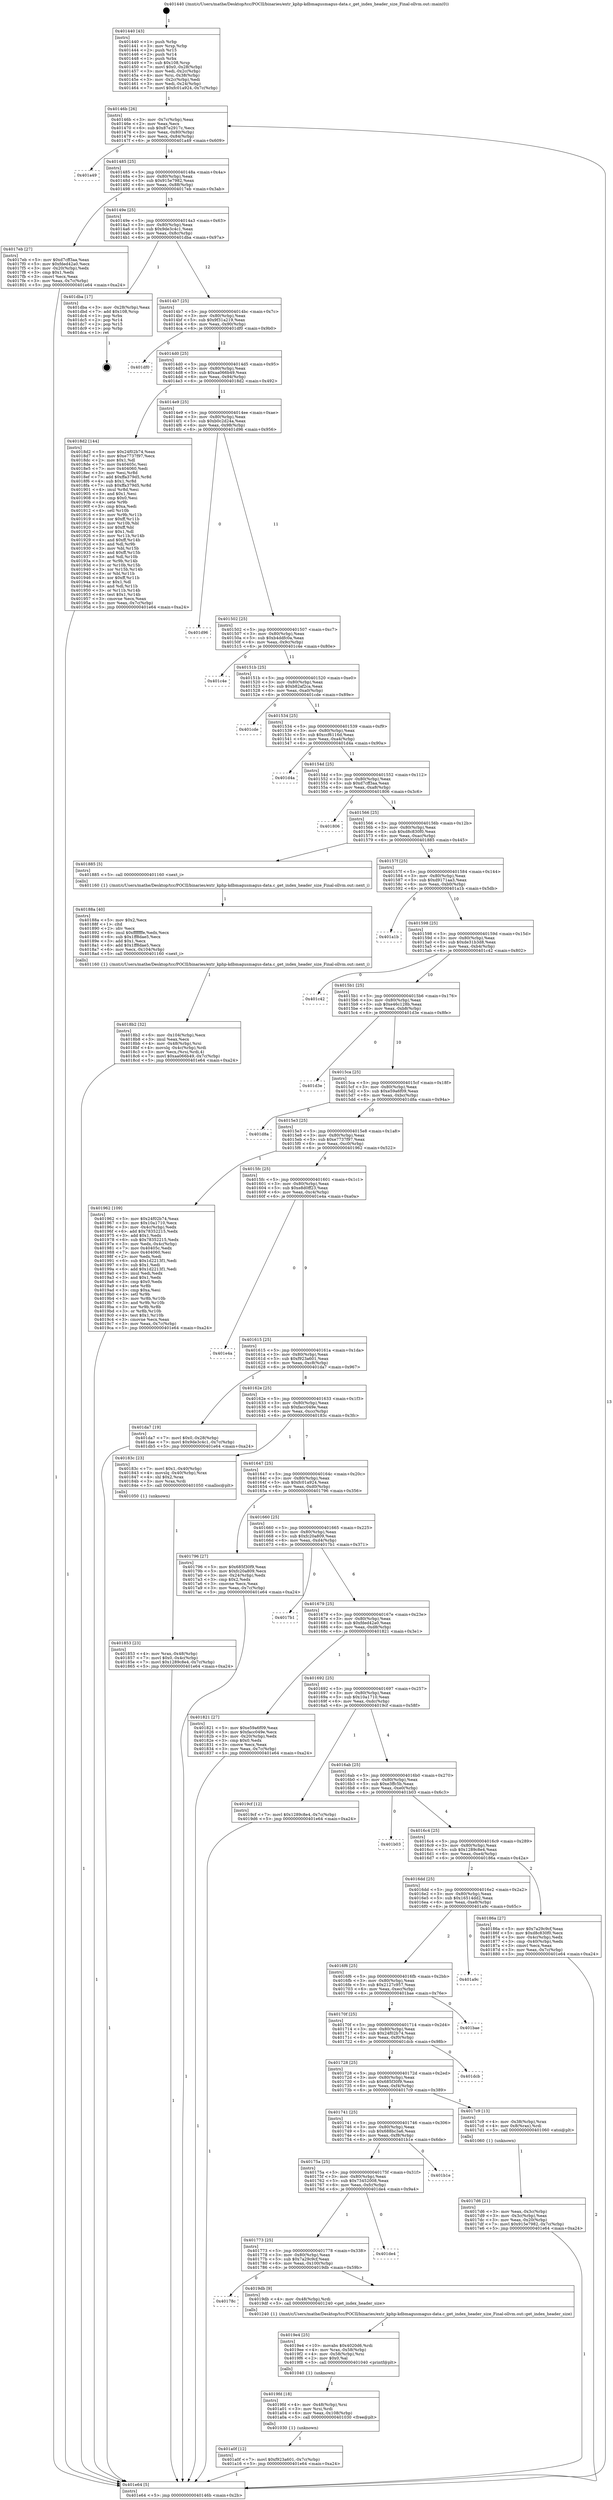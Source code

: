 digraph "0x401440" {
  label = "0x401440 (/mnt/c/Users/mathe/Desktop/tcc/POCII/binaries/extr_kphp-kdbmagusmagus-data.c_get_index_header_size_Final-ollvm.out::main(0))"
  labelloc = "t"
  node[shape=record]

  Entry [label="",width=0.3,height=0.3,shape=circle,fillcolor=black,style=filled]
  "0x40146b" [label="{
     0x40146b [26]\l
     | [instrs]\l
     &nbsp;&nbsp;0x40146b \<+3\>: mov -0x7c(%rbp),%eax\l
     &nbsp;&nbsp;0x40146e \<+2\>: mov %eax,%ecx\l
     &nbsp;&nbsp;0x401470 \<+6\>: sub $0x87e2917c,%ecx\l
     &nbsp;&nbsp;0x401476 \<+3\>: mov %eax,-0x80(%rbp)\l
     &nbsp;&nbsp;0x401479 \<+6\>: mov %ecx,-0x84(%rbp)\l
     &nbsp;&nbsp;0x40147f \<+6\>: je 0000000000401a49 \<main+0x609\>\l
  }"]
  "0x401a49" [label="{
     0x401a49\l
  }", style=dashed]
  "0x401485" [label="{
     0x401485 [25]\l
     | [instrs]\l
     &nbsp;&nbsp;0x401485 \<+5\>: jmp 000000000040148a \<main+0x4a\>\l
     &nbsp;&nbsp;0x40148a \<+3\>: mov -0x80(%rbp),%eax\l
     &nbsp;&nbsp;0x40148d \<+5\>: sub $0x915e7982,%eax\l
     &nbsp;&nbsp;0x401492 \<+6\>: mov %eax,-0x88(%rbp)\l
     &nbsp;&nbsp;0x401498 \<+6\>: je 00000000004017eb \<main+0x3ab\>\l
  }"]
  Exit [label="",width=0.3,height=0.3,shape=circle,fillcolor=black,style=filled,peripheries=2]
  "0x4017eb" [label="{
     0x4017eb [27]\l
     | [instrs]\l
     &nbsp;&nbsp;0x4017eb \<+5\>: mov $0xd7cff3aa,%eax\l
     &nbsp;&nbsp;0x4017f0 \<+5\>: mov $0xfded42a0,%ecx\l
     &nbsp;&nbsp;0x4017f5 \<+3\>: mov -0x20(%rbp),%edx\l
     &nbsp;&nbsp;0x4017f8 \<+3\>: cmp $0x1,%edx\l
     &nbsp;&nbsp;0x4017fb \<+3\>: cmovl %ecx,%eax\l
     &nbsp;&nbsp;0x4017fe \<+3\>: mov %eax,-0x7c(%rbp)\l
     &nbsp;&nbsp;0x401801 \<+5\>: jmp 0000000000401e64 \<main+0xa24\>\l
  }"]
  "0x40149e" [label="{
     0x40149e [25]\l
     | [instrs]\l
     &nbsp;&nbsp;0x40149e \<+5\>: jmp 00000000004014a3 \<main+0x63\>\l
     &nbsp;&nbsp;0x4014a3 \<+3\>: mov -0x80(%rbp),%eax\l
     &nbsp;&nbsp;0x4014a6 \<+5\>: sub $0x9de3c4c1,%eax\l
     &nbsp;&nbsp;0x4014ab \<+6\>: mov %eax,-0x8c(%rbp)\l
     &nbsp;&nbsp;0x4014b1 \<+6\>: je 0000000000401dba \<main+0x97a\>\l
  }"]
  "0x401a0f" [label="{
     0x401a0f [12]\l
     | [instrs]\l
     &nbsp;&nbsp;0x401a0f \<+7\>: movl $0xf923a601,-0x7c(%rbp)\l
     &nbsp;&nbsp;0x401a16 \<+5\>: jmp 0000000000401e64 \<main+0xa24\>\l
  }"]
  "0x401dba" [label="{
     0x401dba [17]\l
     | [instrs]\l
     &nbsp;&nbsp;0x401dba \<+3\>: mov -0x28(%rbp),%eax\l
     &nbsp;&nbsp;0x401dbd \<+7\>: add $0x108,%rsp\l
     &nbsp;&nbsp;0x401dc4 \<+1\>: pop %rbx\l
     &nbsp;&nbsp;0x401dc5 \<+2\>: pop %r14\l
     &nbsp;&nbsp;0x401dc7 \<+2\>: pop %r15\l
     &nbsp;&nbsp;0x401dc9 \<+1\>: pop %rbp\l
     &nbsp;&nbsp;0x401dca \<+1\>: ret\l
  }"]
  "0x4014b7" [label="{
     0x4014b7 [25]\l
     | [instrs]\l
     &nbsp;&nbsp;0x4014b7 \<+5\>: jmp 00000000004014bc \<main+0x7c\>\l
     &nbsp;&nbsp;0x4014bc \<+3\>: mov -0x80(%rbp),%eax\l
     &nbsp;&nbsp;0x4014bf \<+5\>: sub $0x9f31a219,%eax\l
     &nbsp;&nbsp;0x4014c4 \<+6\>: mov %eax,-0x90(%rbp)\l
     &nbsp;&nbsp;0x4014ca \<+6\>: je 0000000000401df0 \<main+0x9b0\>\l
  }"]
  "0x4019fd" [label="{
     0x4019fd [18]\l
     | [instrs]\l
     &nbsp;&nbsp;0x4019fd \<+4\>: mov -0x48(%rbp),%rsi\l
     &nbsp;&nbsp;0x401a01 \<+3\>: mov %rsi,%rdi\l
     &nbsp;&nbsp;0x401a04 \<+6\>: mov %eax,-0x108(%rbp)\l
     &nbsp;&nbsp;0x401a0a \<+5\>: call 0000000000401030 \<free@plt\>\l
     | [calls]\l
     &nbsp;&nbsp;0x401030 \{1\} (unknown)\l
  }"]
  "0x401df0" [label="{
     0x401df0\l
  }", style=dashed]
  "0x4014d0" [label="{
     0x4014d0 [25]\l
     | [instrs]\l
     &nbsp;&nbsp;0x4014d0 \<+5\>: jmp 00000000004014d5 \<main+0x95\>\l
     &nbsp;&nbsp;0x4014d5 \<+3\>: mov -0x80(%rbp),%eax\l
     &nbsp;&nbsp;0x4014d8 \<+5\>: sub $0xaa066b49,%eax\l
     &nbsp;&nbsp;0x4014dd \<+6\>: mov %eax,-0x94(%rbp)\l
     &nbsp;&nbsp;0x4014e3 \<+6\>: je 00000000004018d2 \<main+0x492\>\l
  }"]
  "0x4019e4" [label="{
     0x4019e4 [25]\l
     | [instrs]\l
     &nbsp;&nbsp;0x4019e4 \<+10\>: movabs $0x4020d6,%rdi\l
     &nbsp;&nbsp;0x4019ee \<+4\>: mov %rax,-0x58(%rbp)\l
     &nbsp;&nbsp;0x4019f2 \<+4\>: mov -0x58(%rbp),%rsi\l
     &nbsp;&nbsp;0x4019f6 \<+2\>: mov $0x0,%al\l
     &nbsp;&nbsp;0x4019f8 \<+5\>: call 0000000000401040 \<printf@plt\>\l
     | [calls]\l
     &nbsp;&nbsp;0x401040 \{1\} (unknown)\l
  }"]
  "0x4018d2" [label="{
     0x4018d2 [144]\l
     | [instrs]\l
     &nbsp;&nbsp;0x4018d2 \<+5\>: mov $0x24f02b74,%eax\l
     &nbsp;&nbsp;0x4018d7 \<+5\>: mov $0xe7737f97,%ecx\l
     &nbsp;&nbsp;0x4018dc \<+2\>: mov $0x1,%dl\l
     &nbsp;&nbsp;0x4018de \<+7\>: mov 0x40405c,%esi\l
     &nbsp;&nbsp;0x4018e5 \<+7\>: mov 0x404060,%edi\l
     &nbsp;&nbsp;0x4018ec \<+3\>: mov %esi,%r8d\l
     &nbsp;&nbsp;0x4018ef \<+7\>: add $0xffa379d5,%r8d\l
     &nbsp;&nbsp;0x4018f6 \<+4\>: sub $0x1,%r8d\l
     &nbsp;&nbsp;0x4018fa \<+7\>: sub $0xffa379d5,%r8d\l
     &nbsp;&nbsp;0x401901 \<+4\>: imul %r8d,%esi\l
     &nbsp;&nbsp;0x401905 \<+3\>: and $0x1,%esi\l
     &nbsp;&nbsp;0x401908 \<+3\>: cmp $0x0,%esi\l
     &nbsp;&nbsp;0x40190b \<+4\>: sete %r9b\l
     &nbsp;&nbsp;0x40190f \<+3\>: cmp $0xa,%edi\l
     &nbsp;&nbsp;0x401912 \<+4\>: setl %r10b\l
     &nbsp;&nbsp;0x401916 \<+3\>: mov %r9b,%r11b\l
     &nbsp;&nbsp;0x401919 \<+4\>: xor $0xff,%r11b\l
     &nbsp;&nbsp;0x40191d \<+3\>: mov %r10b,%bl\l
     &nbsp;&nbsp;0x401920 \<+3\>: xor $0xff,%bl\l
     &nbsp;&nbsp;0x401923 \<+3\>: xor $0x1,%dl\l
     &nbsp;&nbsp;0x401926 \<+3\>: mov %r11b,%r14b\l
     &nbsp;&nbsp;0x401929 \<+4\>: and $0xff,%r14b\l
     &nbsp;&nbsp;0x40192d \<+3\>: and %dl,%r9b\l
     &nbsp;&nbsp;0x401930 \<+3\>: mov %bl,%r15b\l
     &nbsp;&nbsp;0x401933 \<+4\>: and $0xff,%r15b\l
     &nbsp;&nbsp;0x401937 \<+3\>: and %dl,%r10b\l
     &nbsp;&nbsp;0x40193a \<+3\>: or %r9b,%r14b\l
     &nbsp;&nbsp;0x40193d \<+3\>: or %r10b,%r15b\l
     &nbsp;&nbsp;0x401940 \<+3\>: xor %r15b,%r14b\l
     &nbsp;&nbsp;0x401943 \<+3\>: or %bl,%r11b\l
     &nbsp;&nbsp;0x401946 \<+4\>: xor $0xff,%r11b\l
     &nbsp;&nbsp;0x40194a \<+3\>: or $0x1,%dl\l
     &nbsp;&nbsp;0x40194d \<+3\>: and %dl,%r11b\l
     &nbsp;&nbsp;0x401950 \<+3\>: or %r11b,%r14b\l
     &nbsp;&nbsp;0x401953 \<+4\>: test $0x1,%r14b\l
     &nbsp;&nbsp;0x401957 \<+3\>: cmovne %ecx,%eax\l
     &nbsp;&nbsp;0x40195a \<+3\>: mov %eax,-0x7c(%rbp)\l
     &nbsp;&nbsp;0x40195d \<+5\>: jmp 0000000000401e64 \<main+0xa24\>\l
  }"]
  "0x4014e9" [label="{
     0x4014e9 [25]\l
     | [instrs]\l
     &nbsp;&nbsp;0x4014e9 \<+5\>: jmp 00000000004014ee \<main+0xae\>\l
     &nbsp;&nbsp;0x4014ee \<+3\>: mov -0x80(%rbp),%eax\l
     &nbsp;&nbsp;0x4014f1 \<+5\>: sub $0xb0c2d24a,%eax\l
     &nbsp;&nbsp;0x4014f6 \<+6\>: mov %eax,-0x98(%rbp)\l
     &nbsp;&nbsp;0x4014fc \<+6\>: je 0000000000401d96 \<main+0x956\>\l
  }"]
  "0x40178c" [label="{
     0x40178c\l
  }", style=dashed]
  "0x401d96" [label="{
     0x401d96\l
  }", style=dashed]
  "0x401502" [label="{
     0x401502 [25]\l
     | [instrs]\l
     &nbsp;&nbsp;0x401502 \<+5\>: jmp 0000000000401507 \<main+0xc7\>\l
     &nbsp;&nbsp;0x401507 \<+3\>: mov -0x80(%rbp),%eax\l
     &nbsp;&nbsp;0x40150a \<+5\>: sub $0xb4ddfc0a,%eax\l
     &nbsp;&nbsp;0x40150f \<+6\>: mov %eax,-0x9c(%rbp)\l
     &nbsp;&nbsp;0x401515 \<+6\>: je 0000000000401c4e \<main+0x80e\>\l
  }"]
  "0x4019db" [label="{
     0x4019db [9]\l
     | [instrs]\l
     &nbsp;&nbsp;0x4019db \<+4\>: mov -0x48(%rbp),%rdi\l
     &nbsp;&nbsp;0x4019df \<+5\>: call 0000000000401240 \<get_index_header_size\>\l
     | [calls]\l
     &nbsp;&nbsp;0x401240 \{1\} (/mnt/c/Users/mathe/Desktop/tcc/POCII/binaries/extr_kphp-kdbmagusmagus-data.c_get_index_header_size_Final-ollvm.out::get_index_header_size)\l
  }"]
  "0x401c4e" [label="{
     0x401c4e\l
  }", style=dashed]
  "0x40151b" [label="{
     0x40151b [25]\l
     | [instrs]\l
     &nbsp;&nbsp;0x40151b \<+5\>: jmp 0000000000401520 \<main+0xe0\>\l
     &nbsp;&nbsp;0x401520 \<+3\>: mov -0x80(%rbp),%eax\l
     &nbsp;&nbsp;0x401523 \<+5\>: sub $0xb82af2ca,%eax\l
     &nbsp;&nbsp;0x401528 \<+6\>: mov %eax,-0xa0(%rbp)\l
     &nbsp;&nbsp;0x40152e \<+6\>: je 0000000000401cde \<main+0x89e\>\l
  }"]
  "0x401773" [label="{
     0x401773 [25]\l
     | [instrs]\l
     &nbsp;&nbsp;0x401773 \<+5\>: jmp 0000000000401778 \<main+0x338\>\l
     &nbsp;&nbsp;0x401778 \<+3\>: mov -0x80(%rbp),%eax\l
     &nbsp;&nbsp;0x40177b \<+5\>: sub $0x7a29c9cf,%eax\l
     &nbsp;&nbsp;0x401780 \<+6\>: mov %eax,-0x100(%rbp)\l
     &nbsp;&nbsp;0x401786 \<+6\>: je 00000000004019db \<main+0x59b\>\l
  }"]
  "0x401cde" [label="{
     0x401cde\l
  }", style=dashed]
  "0x401534" [label="{
     0x401534 [25]\l
     | [instrs]\l
     &nbsp;&nbsp;0x401534 \<+5\>: jmp 0000000000401539 \<main+0xf9\>\l
     &nbsp;&nbsp;0x401539 \<+3\>: mov -0x80(%rbp),%eax\l
     &nbsp;&nbsp;0x40153c \<+5\>: sub $0xccf6116d,%eax\l
     &nbsp;&nbsp;0x401541 \<+6\>: mov %eax,-0xa4(%rbp)\l
     &nbsp;&nbsp;0x401547 \<+6\>: je 0000000000401d4a \<main+0x90a\>\l
  }"]
  "0x401de4" [label="{
     0x401de4\l
  }", style=dashed]
  "0x401d4a" [label="{
     0x401d4a\l
  }", style=dashed]
  "0x40154d" [label="{
     0x40154d [25]\l
     | [instrs]\l
     &nbsp;&nbsp;0x40154d \<+5\>: jmp 0000000000401552 \<main+0x112\>\l
     &nbsp;&nbsp;0x401552 \<+3\>: mov -0x80(%rbp),%eax\l
     &nbsp;&nbsp;0x401555 \<+5\>: sub $0xd7cff3aa,%eax\l
     &nbsp;&nbsp;0x40155a \<+6\>: mov %eax,-0xa8(%rbp)\l
     &nbsp;&nbsp;0x401560 \<+6\>: je 0000000000401806 \<main+0x3c6\>\l
  }"]
  "0x40175a" [label="{
     0x40175a [25]\l
     | [instrs]\l
     &nbsp;&nbsp;0x40175a \<+5\>: jmp 000000000040175f \<main+0x31f\>\l
     &nbsp;&nbsp;0x40175f \<+3\>: mov -0x80(%rbp),%eax\l
     &nbsp;&nbsp;0x401762 \<+5\>: sub $0x73452008,%eax\l
     &nbsp;&nbsp;0x401767 \<+6\>: mov %eax,-0xfc(%rbp)\l
     &nbsp;&nbsp;0x40176d \<+6\>: je 0000000000401de4 \<main+0x9a4\>\l
  }"]
  "0x401806" [label="{
     0x401806\l
  }", style=dashed]
  "0x401566" [label="{
     0x401566 [25]\l
     | [instrs]\l
     &nbsp;&nbsp;0x401566 \<+5\>: jmp 000000000040156b \<main+0x12b\>\l
     &nbsp;&nbsp;0x40156b \<+3\>: mov -0x80(%rbp),%eax\l
     &nbsp;&nbsp;0x40156e \<+5\>: sub $0xd8c830f0,%eax\l
     &nbsp;&nbsp;0x401573 \<+6\>: mov %eax,-0xac(%rbp)\l
     &nbsp;&nbsp;0x401579 \<+6\>: je 0000000000401885 \<main+0x445\>\l
  }"]
  "0x401b1e" [label="{
     0x401b1e\l
  }", style=dashed]
  "0x401885" [label="{
     0x401885 [5]\l
     | [instrs]\l
     &nbsp;&nbsp;0x401885 \<+5\>: call 0000000000401160 \<next_i\>\l
     | [calls]\l
     &nbsp;&nbsp;0x401160 \{1\} (/mnt/c/Users/mathe/Desktop/tcc/POCII/binaries/extr_kphp-kdbmagusmagus-data.c_get_index_header_size_Final-ollvm.out::next_i)\l
  }"]
  "0x40157f" [label="{
     0x40157f [25]\l
     | [instrs]\l
     &nbsp;&nbsp;0x40157f \<+5\>: jmp 0000000000401584 \<main+0x144\>\l
     &nbsp;&nbsp;0x401584 \<+3\>: mov -0x80(%rbp),%eax\l
     &nbsp;&nbsp;0x401587 \<+5\>: sub $0xd9171aa3,%eax\l
     &nbsp;&nbsp;0x40158c \<+6\>: mov %eax,-0xb0(%rbp)\l
     &nbsp;&nbsp;0x401592 \<+6\>: je 0000000000401a1b \<main+0x5db\>\l
  }"]
  "0x4018b2" [label="{
     0x4018b2 [32]\l
     | [instrs]\l
     &nbsp;&nbsp;0x4018b2 \<+6\>: mov -0x104(%rbp),%ecx\l
     &nbsp;&nbsp;0x4018b8 \<+3\>: imul %eax,%ecx\l
     &nbsp;&nbsp;0x4018bb \<+4\>: mov -0x48(%rbp),%rsi\l
     &nbsp;&nbsp;0x4018bf \<+4\>: movslq -0x4c(%rbp),%rdi\l
     &nbsp;&nbsp;0x4018c3 \<+3\>: mov %ecx,(%rsi,%rdi,4)\l
     &nbsp;&nbsp;0x4018c6 \<+7\>: movl $0xaa066b49,-0x7c(%rbp)\l
     &nbsp;&nbsp;0x4018cd \<+5\>: jmp 0000000000401e64 \<main+0xa24\>\l
  }"]
  "0x401a1b" [label="{
     0x401a1b\l
  }", style=dashed]
  "0x401598" [label="{
     0x401598 [25]\l
     | [instrs]\l
     &nbsp;&nbsp;0x401598 \<+5\>: jmp 000000000040159d \<main+0x15d\>\l
     &nbsp;&nbsp;0x40159d \<+3\>: mov -0x80(%rbp),%eax\l
     &nbsp;&nbsp;0x4015a0 \<+5\>: sub $0xde31b3d8,%eax\l
     &nbsp;&nbsp;0x4015a5 \<+6\>: mov %eax,-0xb4(%rbp)\l
     &nbsp;&nbsp;0x4015ab \<+6\>: je 0000000000401c42 \<main+0x802\>\l
  }"]
  "0x40188a" [label="{
     0x40188a [40]\l
     | [instrs]\l
     &nbsp;&nbsp;0x40188a \<+5\>: mov $0x2,%ecx\l
     &nbsp;&nbsp;0x40188f \<+1\>: cltd\l
     &nbsp;&nbsp;0x401890 \<+2\>: idiv %ecx\l
     &nbsp;&nbsp;0x401892 \<+6\>: imul $0xfffffffe,%edx,%ecx\l
     &nbsp;&nbsp;0x401898 \<+6\>: sub $0x1ff8dae5,%ecx\l
     &nbsp;&nbsp;0x40189e \<+3\>: add $0x1,%ecx\l
     &nbsp;&nbsp;0x4018a1 \<+6\>: add $0x1ff8dae5,%ecx\l
     &nbsp;&nbsp;0x4018a7 \<+6\>: mov %ecx,-0x104(%rbp)\l
     &nbsp;&nbsp;0x4018ad \<+5\>: call 0000000000401160 \<next_i\>\l
     | [calls]\l
     &nbsp;&nbsp;0x401160 \{1\} (/mnt/c/Users/mathe/Desktop/tcc/POCII/binaries/extr_kphp-kdbmagusmagus-data.c_get_index_header_size_Final-ollvm.out::next_i)\l
  }"]
  "0x401c42" [label="{
     0x401c42\l
  }", style=dashed]
  "0x4015b1" [label="{
     0x4015b1 [25]\l
     | [instrs]\l
     &nbsp;&nbsp;0x4015b1 \<+5\>: jmp 00000000004015b6 \<main+0x176\>\l
     &nbsp;&nbsp;0x4015b6 \<+3\>: mov -0x80(%rbp),%eax\l
     &nbsp;&nbsp;0x4015b9 \<+5\>: sub $0xe46c128b,%eax\l
     &nbsp;&nbsp;0x4015be \<+6\>: mov %eax,-0xb8(%rbp)\l
     &nbsp;&nbsp;0x4015c4 \<+6\>: je 0000000000401d3e \<main+0x8fe\>\l
  }"]
  "0x401853" [label="{
     0x401853 [23]\l
     | [instrs]\l
     &nbsp;&nbsp;0x401853 \<+4\>: mov %rax,-0x48(%rbp)\l
     &nbsp;&nbsp;0x401857 \<+7\>: movl $0x0,-0x4c(%rbp)\l
     &nbsp;&nbsp;0x40185e \<+7\>: movl $0x1289c8e4,-0x7c(%rbp)\l
     &nbsp;&nbsp;0x401865 \<+5\>: jmp 0000000000401e64 \<main+0xa24\>\l
  }"]
  "0x401d3e" [label="{
     0x401d3e\l
  }", style=dashed]
  "0x4015ca" [label="{
     0x4015ca [25]\l
     | [instrs]\l
     &nbsp;&nbsp;0x4015ca \<+5\>: jmp 00000000004015cf \<main+0x18f\>\l
     &nbsp;&nbsp;0x4015cf \<+3\>: mov -0x80(%rbp),%eax\l
     &nbsp;&nbsp;0x4015d2 \<+5\>: sub $0xe59a6f09,%eax\l
     &nbsp;&nbsp;0x4015d7 \<+6\>: mov %eax,-0xbc(%rbp)\l
     &nbsp;&nbsp;0x4015dd \<+6\>: je 0000000000401d8a \<main+0x94a\>\l
  }"]
  "0x4017d6" [label="{
     0x4017d6 [21]\l
     | [instrs]\l
     &nbsp;&nbsp;0x4017d6 \<+3\>: mov %eax,-0x3c(%rbp)\l
     &nbsp;&nbsp;0x4017d9 \<+3\>: mov -0x3c(%rbp),%eax\l
     &nbsp;&nbsp;0x4017dc \<+3\>: mov %eax,-0x20(%rbp)\l
     &nbsp;&nbsp;0x4017df \<+7\>: movl $0x915e7982,-0x7c(%rbp)\l
     &nbsp;&nbsp;0x4017e6 \<+5\>: jmp 0000000000401e64 \<main+0xa24\>\l
  }"]
  "0x401d8a" [label="{
     0x401d8a\l
  }", style=dashed]
  "0x4015e3" [label="{
     0x4015e3 [25]\l
     | [instrs]\l
     &nbsp;&nbsp;0x4015e3 \<+5\>: jmp 00000000004015e8 \<main+0x1a8\>\l
     &nbsp;&nbsp;0x4015e8 \<+3\>: mov -0x80(%rbp),%eax\l
     &nbsp;&nbsp;0x4015eb \<+5\>: sub $0xe7737f97,%eax\l
     &nbsp;&nbsp;0x4015f0 \<+6\>: mov %eax,-0xc0(%rbp)\l
     &nbsp;&nbsp;0x4015f6 \<+6\>: je 0000000000401962 \<main+0x522\>\l
  }"]
  "0x401741" [label="{
     0x401741 [25]\l
     | [instrs]\l
     &nbsp;&nbsp;0x401741 \<+5\>: jmp 0000000000401746 \<main+0x306\>\l
     &nbsp;&nbsp;0x401746 \<+3\>: mov -0x80(%rbp),%eax\l
     &nbsp;&nbsp;0x401749 \<+5\>: sub $0x688bc3a6,%eax\l
     &nbsp;&nbsp;0x40174e \<+6\>: mov %eax,-0xf8(%rbp)\l
     &nbsp;&nbsp;0x401754 \<+6\>: je 0000000000401b1e \<main+0x6de\>\l
  }"]
  "0x401962" [label="{
     0x401962 [109]\l
     | [instrs]\l
     &nbsp;&nbsp;0x401962 \<+5\>: mov $0x24f02b74,%eax\l
     &nbsp;&nbsp;0x401967 \<+5\>: mov $0x10a1710,%ecx\l
     &nbsp;&nbsp;0x40196c \<+3\>: mov -0x4c(%rbp),%edx\l
     &nbsp;&nbsp;0x40196f \<+6\>: add $0x78352215,%edx\l
     &nbsp;&nbsp;0x401975 \<+3\>: add $0x1,%edx\l
     &nbsp;&nbsp;0x401978 \<+6\>: sub $0x78352215,%edx\l
     &nbsp;&nbsp;0x40197e \<+3\>: mov %edx,-0x4c(%rbp)\l
     &nbsp;&nbsp;0x401981 \<+7\>: mov 0x40405c,%edx\l
     &nbsp;&nbsp;0x401988 \<+7\>: mov 0x404060,%esi\l
     &nbsp;&nbsp;0x40198f \<+2\>: mov %edx,%edi\l
     &nbsp;&nbsp;0x401991 \<+6\>: sub $0x1d2213f1,%edi\l
     &nbsp;&nbsp;0x401997 \<+3\>: sub $0x1,%edi\l
     &nbsp;&nbsp;0x40199a \<+6\>: add $0x1d2213f1,%edi\l
     &nbsp;&nbsp;0x4019a0 \<+3\>: imul %edi,%edx\l
     &nbsp;&nbsp;0x4019a3 \<+3\>: and $0x1,%edx\l
     &nbsp;&nbsp;0x4019a6 \<+3\>: cmp $0x0,%edx\l
     &nbsp;&nbsp;0x4019a9 \<+4\>: sete %r8b\l
     &nbsp;&nbsp;0x4019ad \<+3\>: cmp $0xa,%esi\l
     &nbsp;&nbsp;0x4019b0 \<+4\>: setl %r9b\l
     &nbsp;&nbsp;0x4019b4 \<+3\>: mov %r8b,%r10b\l
     &nbsp;&nbsp;0x4019b7 \<+3\>: and %r9b,%r10b\l
     &nbsp;&nbsp;0x4019ba \<+3\>: xor %r9b,%r8b\l
     &nbsp;&nbsp;0x4019bd \<+3\>: or %r8b,%r10b\l
     &nbsp;&nbsp;0x4019c0 \<+4\>: test $0x1,%r10b\l
     &nbsp;&nbsp;0x4019c4 \<+3\>: cmovne %ecx,%eax\l
     &nbsp;&nbsp;0x4019c7 \<+3\>: mov %eax,-0x7c(%rbp)\l
     &nbsp;&nbsp;0x4019ca \<+5\>: jmp 0000000000401e64 \<main+0xa24\>\l
  }"]
  "0x4015fc" [label="{
     0x4015fc [25]\l
     | [instrs]\l
     &nbsp;&nbsp;0x4015fc \<+5\>: jmp 0000000000401601 \<main+0x1c1\>\l
     &nbsp;&nbsp;0x401601 \<+3\>: mov -0x80(%rbp),%eax\l
     &nbsp;&nbsp;0x401604 \<+5\>: sub $0xe8d0ff23,%eax\l
     &nbsp;&nbsp;0x401609 \<+6\>: mov %eax,-0xc4(%rbp)\l
     &nbsp;&nbsp;0x40160f \<+6\>: je 0000000000401e4a \<main+0xa0a\>\l
  }"]
  "0x4017c9" [label="{
     0x4017c9 [13]\l
     | [instrs]\l
     &nbsp;&nbsp;0x4017c9 \<+4\>: mov -0x38(%rbp),%rax\l
     &nbsp;&nbsp;0x4017cd \<+4\>: mov 0x8(%rax),%rdi\l
     &nbsp;&nbsp;0x4017d1 \<+5\>: call 0000000000401060 \<atoi@plt\>\l
     | [calls]\l
     &nbsp;&nbsp;0x401060 \{1\} (unknown)\l
  }"]
  "0x401e4a" [label="{
     0x401e4a\l
  }", style=dashed]
  "0x401615" [label="{
     0x401615 [25]\l
     | [instrs]\l
     &nbsp;&nbsp;0x401615 \<+5\>: jmp 000000000040161a \<main+0x1da\>\l
     &nbsp;&nbsp;0x40161a \<+3\>: mov -0x80(%rbp),%eax\l
     &nbsp;&nbsp;0x40161d \<+5\>: sub $0xf923a601,%eax\l
     &nbsp;&nbsp;0x401622 \<+6\>: mov %eax,-0xc8(%rbp)\l
     &nbsp;&nbsp;0x401628 \<+6\>: je 0000000000401da7 \<main+0x967\>\l
  }"]
  "0x401728" [label="{
     0x401728 [25]\l
     | [instrs]\l
     &nbsp;&nbsp;0x401728 \<+5\>: jmp 000000000040172d \<main+0x2ed\>\l
     &nbsp;&nbsp;0x40172d \<+3\>: mov -0x80(%rbp),%eax\l
     &nbsp;&nbsp;0x401730 \<+5\>: sub $0x685f30f9,%eax\l
     &nbsp;&nbsp;0x401735 \<+6\>: mov %eax,-0xf4(%rbp)\l
     &nbsp;&nbsp;0x40173b \<+6\>: je 00000000004017c9 \<main+0x389\>\l
  }"]
  "0x401da7" [label="{
     0x401da7 [19]\l
     | [instrs]\l
     &nbsp;&nbsp;0x401da7 \<+7\>: movl $0x0,-0x28(%rbp)\l
     &nbsp;&nbsp;0x401dae \<+7\>: movl $0x9de3c4c1,-0x7c(%rbp)\l
     &nbsp;&nbsp;0x401db5 \<+5\>: jmp 0000000000401e64 \<main+0xa24\>\l
  }"]
  "0x40162e" [label="{
     0x40162e [25]\l
     | [instrs]\l
     &nbsp;&nbsp;0x40162e \<+5\>: jmp 0000000000401633 \<main+0x1f3\>\l
     &nbsp;&nbsp;0x401633 \<+3\>: mov -0x80(%rbp),%eax\l
     &nbsp;&nbsp;0x401636 \<+5\>: sub $0xfacc049e,%eax\l
     &nbsp;&nbsp;0x40163b \<+6\>: mov %eax,-0xcc(%rbp)\l
     &nbsp;&nbsp;0x401641 \<+6\>: je 000000000040183c \<main+0x3fc\>\l
  }"]
  "0x401dcb" [label="{
     0x401dcb\l
  }", style=dashed]
  "0x40183c" [label="{
     0x40183c [23]\l
     | [instrs]\l
     &nbsp;&nbsp;0x40183c \<+7\>: movl $0x1,-0x40(%rbp)\l
     &nbsp;&nbsp;0x401843 \<+4\>: movslq -0x40(%rbp),%rax\l
     &nbsp;&nbsp;0x401847 \<+4\>: shl $0x2,%rax\l
     &nbsp;&nbsp;0x40184b \<+3\>: mov %rax,%rdi\l
     &nbsp;&nbsp;0x40184e \<+5\>: call 0000000000401050 \<malloc@plt\>\l
     | [calls]\l
     &nbsp;&nbsp;0x401050 \{1\} (unknown)\l
  }"]
  "0x401647" [label="{
     0x401647 [25]\l
     | [instrs]\l
     &nbsp;&nbsp;0x401647 \<+5\>: jmp 000000000040164c \<main+0x20c\>\l
     &nbsp;&nbsp;0x40164c \<+3\>: mov -0x80(%rbp),%eax\l
     &nbsp;&nbsp;0x40164f \<+5\>: sub $0xfc01a924,%eax\l
     &nbsp;&nbsp;0x401654 \<+6\>: mov %eax,-0xd0(%rbp)\l
     &nbsp;&nbsp;0x40165a \<+6\>: je 0000000000401796 \<main+0x356\>\l
  }"]
  "0x40170f" [label="{
     0x40170f [25]\l
     | [instrs]\l
     &nbsp;&nbsp;0x40170f \<+5\>: jmp 0000000000401714 \<main+0x2d4\>\l
     &nbsp;&nbsp;0x401714 \<+3\>: mov -0x80(%rbp),%eax\l
     &nbsp;&nbsp;0x401717 \<+5\>: sub $0x24f02b74,%eax\l
     &nbsp;&nbsp;0x40171c \<+6\>: mov %eax,-0xf0(%rbp)\l
     &nbsp;&nbsp;0x401722 \<+6\>: je 0000000000401dcb \<main+0x98b\>\l
  }"]
  "0x401796" [label="{
     0x401796 [27]\l
     | [instrs]\l
     &nbsp;&nbsp;0x401796 \<+5\>: mov $0x685f30f9,%eax\l
     &nbsp;&nbsp;0x40179b \<+5\>: mov $0xfc20a809,%ecx\l
     &nbsp;&nbsp;0x4017a0 \<+3\>: mov -0x24(%rbp),%edx\l
     &nbsp;&nbsp;0x4017a3 \<+3\>: cmp $0x2,%edx\l
     &nbsp;&nbsp;0x4017a6 \<+3\>: cmovne %ecx,%eax\l
     &nbsp;&nbsp;0x4017a9 \<+3\>: mov %eax,-0x7c(%rbp)\l
     &nbsp;&nbsp;0x4017ac \<+5\>: jmp 0000000000401e64 \<main+0xa24\>\l
  }"]
  "0x401660" [label="{
     0x401660 [25]\l
     | [instrs]\l
     &nbsp;&nbsp;0x401660 \<+5\>: jmp 0000000000401665 \<main+0x225\>\l
     &nbsp;&nbsp;0x401665 \<+3\>: mov -0x80(%rbp),%eax\l
     &nbsp;&nbsp;0x401668 \<+5\>: sub $0xfc20a809,%eax\l
     &nbsp;&nbsp;0x40166d \<+6\>: mov %eax,-0xd4(%rbp)\l
     &nbsp;&nbsp;0x401673 \<+6\>: je 00000000004017b1 \<main+0x371\>\l
  }"]
  "0x401e64" [label="{
     0x401e64 [5]\l
     | [instrs]\l
     &nbsp;&nbsp;0x401e64 \<+5\>: jmp 000000000040146b \<main+0x2b\>\l
  }"]
  "0x401440" [label="{
     0x401440 [43]\l
     | [instrs]\l
     &nbsp;&nbsp;0x401440 \<+1\>: push %rbp\l
     &nbsp;&nbsp;0x401441 \<+3\>: mov %rsp,%rbp\l
     &nbsp;&nbsp;0x401444 \<+2\>: push %r15\l
     &nbsp;&nbsp;0x401446 \<+2\>: push %r14\l
     &nbsp;&nbsp;0x401448 \<+1\>: push %rbx\l
     &nbsp;&nbsp;0x401449 \<+7\>: sub $0x108,%rsp\l
     &nbsp;&nbsp;0x401450 \<+7\>: movl $0x0,-0x28(%rbp)\l
     &nbsp;&nbsp;0x401457 \<+3\>: mov %edi,-0x2c(%rbp)\l
     &nbsp;&nbsp;0x40145a \<+4\>: mov %rsi,-0x38(%rbp)\l
     &nbsp;&nbsp;0x40145e \<+3\>: mov -0x2c(%rbp),%edi\l
     &nbsp;&nbsp;0x401461 \<+3\>: mov %edi,-0x24(%rbp)\l
     &nbsp;&nbsp;0x401464 \<+7\>: movl $0xfc01a924,-0x7c(%rbp)\l
  }"]
  "0x401bae" [label="{
     0x401bae\l
  }", style=dashed]
  "0x4017b1" [label="{
     0x4017b1\l
  }", style=dashed]
  "0x401679" [label="{
     0x401679 [25]\l
     | [instrs]\l
     &nbsp;&nbsp;0x401679 \<+5\>: jmp 000000000040167e \<main+0x23e\>\l
     &nbsp;&nbsp;0x40167e \<+3\>: mov -0x80(%rbp),%eax\l
     &nbsp;&nbsp;0x401681 \<+5\>: sub $0xfded42a0,%eax\l
     &nbsp;&nbsp;0x401686 \<+6\>: mov %eax,-0xd8(%rbp)\l
     &nbsp;&nbsp;0x40168c \<+6\>: je 0000000000401821 \<main+0x3e1\>\l
  }"]
  "0x4016f6" [label="{
     0x4016f6 [25]\l
     | [instrs]\l
     &nbsp;&nbsp;0x4016f6 \<+5\>: jmp 00000000004016fb \<main+0x2bb\>\l
     &nbsp;&nbsp;0x4016fb \<+3\>: mov -0x80(%rbp),%eax\l
     &nbsp;&nbsp;0x4016fe \<+5\>: sub $0x2127c957,%eax\l
     &nbsp;&nbsp;0x401703 \<+6\>: mov %eax,-0xec(%rbp)\l
     &nbsp;&nbsp;0x401709 \<+6\>: je 0000000000401bae \<main+0x76e\>\l
  }"]
  "0x401821" [label="{
     0x401821 [27]\l
     | [instrs]\l
     &nbsp;&nbsp;0x401821 \<+5\>: mov $0xe59a6f09,%eax\l
     &nbsp;&nbsp;0x401826 \<+5\>: mov $0xfacc049e,%ecx\l
     &nbsp;&nbsp;0x40182b \<+3\>: mov -0x20(%rbp),%edx\l
     &nbsp;&nbsp;0x40182e \<+3\>: cmp $0x0,%edx\l
     &nbsp;&nbsp;0x401831 \<+3\>: cmove %ecx,%eax\l
     &nbsp;&nbsp;0x401834 \<+3\>: mov %eax,-0x7c(%rbp)\l
     &nbsp;&nbsp;0x401837 \<+5\>: jmp 0000000000401e64 \<main+0xa24\>\l
  }"]
  "0x401692" [label="{
     0x401692 [25]\l
     | [instrs]\l
     &nbsp;&nbsp;0x401692 \<+5\>: jmp 0000000000401697 \<main+0x257\>\l
     &nbsp;&nbsp;0x401697 \<+3\>: mov -0x80(%rbp),%eax\l
     &nbsp;&nbsp;0x40169a \<+5\>: sub $0x10a1710,%eax\l
     &nbsp;&nbsp;0x40169f \<+6\>: mov %eax,-0xdc(%rbp)\l
     &nbsp;&nbsp;0x4016a5 \<+6\>: je 00000000004019cf \<main+0x58f\>\l
  }"]
  "0x401a9c" [label="{
     0x401a9c\l
  }", style=dashed]
  "0x4019cf" [label="{
     0x4019cf [12]\l
     | [instrs]\l
     &nbsp;&nbsp;0x4019cf \<+7\>: movl $0x1289c8e4,-0x7c(%rbp)\l
     &nbsp;&nbsp;0x4019d6 \<+5\>: jmp 0000000000401e64 \<main+0xa24\>\l
  }"]
  "0x4016ab" [label="{
     0x4016ab [25]\l
     | [instrs]\l
     &nbsp;&nbsp;0x4016ab \<+5\>: jmp 00000000004016b0 \<main+0x270\>\l
     &nbsp;&nbsp;0x4016b0 \<+3\>: mov -0x80(%rbp),%eax\l
     &nbsp;&nbsp;0x4016b3 \<+5\>: sub $0xe3ffc5b,%eax\l
     &nbsp;&nbsp;0x4016b8 \<+6\>: mov %eax,-0xe0(%rbp)\l
     &nbsp;&nbsp;0x4016be \<+6\>: je 0000000000401b03 \<main+0x6c3\>\l
  }"]
  "0x4016dd" [label="{
     0x4016dd [25]\l
     | [instrs]\l
     &nbsp;&nbsp;0x4016dd \<+5\>: jmp 00000000004016e2 \<main+0x2a2\>\l
     &nbsp;&nbsp;0x4016e2 \<+3\>: mov -0x80(%rbp),%eax\l
     &nbsp;&nbsp;0x4016e5 \<+5\>: sub $0x16514dd2,%eax\l
     &nbsp;&nbsp;0x4016ea \<+6\>: mov %eax,-0xe8(%rbp)\l
     &nbsp;&nbsp;0x4016f0 \<+6\>: je 0000000000401a9c \<main+0x65c\>\l
  }"]
  "0x401b03" [label="{
     0x401b03\l
  }", style=dashed]
  "0x4016c4" [label="{
     0x4016c4 [25]\l
     | [instrs]\l
     &nbsp;&nbsp;0x4016c4 \<+5\>: jmp 00000000004016c9 \<main+0x289\>\l
     &nbsp;&nbsp;0x4016c9 \<+3\>: mov -0x80(%rbp),%eax\l
     &nbsp;&nbsp;0x4016cc \<+5\>: sub $0x1289c8e4,%eax\l
     &nbsp;&nbsp;0x4016d1 \<+6\>: mov %eax,-0xe4(%rbp)\l
     &nbsp;&nbsp;0x4016d7 \<+6\>: je 000000000040186a \<main+0x42a\>\l
  }"]
  "0x40186a" [label="{
     0x40186a [27]\l
     | [instrs]\l
     &nbsp;&nbsp;0x40186a \<+5\>: mov $0x7a29c9cf,%eax\l
     &nbsp;&nbsp;0x40186f \<+5\>: mov $0xd8c830f0,%ecx\l
     &nbsp;&nbsp;0x401874 \<+3\>: mov -0x4c(%rbp),%edx\l
     &nbsp;&nbsp;0x401877 \<+3\>: cmp -0x40(%rbp),%edx\l
     &nbsp;&nbsp;0x40187a \<+3\>: cmovl %ecx,%eax\l
     &nbsp;&nbsp;0x40187d \<+3\>: mov %eax,-0x7c(%rbp)\l
     &nbsp;&nbsp;0x401880 \<+5\>: jmp 0000000000401e64 \<main+0xa24\>\l
  }"]
  Entry -> "0x401440" [label=" 1"]
  "0x40146b" -> "0x401a49" [label=" 0"]
  "0x40146b" -> "0x401485" [label=" 14"]
  "0x401dba" -> Exit [label=" 1"]
  "0x401485" -> "0x4017eb" [label=" 1"]
  "0x401485" -> "0x40149e" [label=" 13"]
  "0x401da7" -> "0x401e64" [label=" 1"]
  "0x40149e" -> "0x401dba" [label=" 1"]
  "0x40149e" -> "0x4014b7" [label=" 12"]
  "0x401a0f" -> "0x401e64" [label=" 1"]
  "0x4014b7" -> "0x401df0" [label=" 0"]
  "0x4014b7" -> "0x4014d0" [label=" 12"]
  "0x4019fd" -> "0x401a0f" [label=" 1"]
  "0x4014d0" -> "0x4018d2" [label=" 1"]
  "0x4014d0" -> "0x4014e9" [label=" 11"]
  "0x4019e4" -> "0x4019fd" [label=" 1"]
  "0x4014e9" -> "0x401d96" [label=" 0"]
  "0x4014e9" -> "0x401502" [label=" 11"]
  "0x4019db" -> "0x4019e4" [label=" 1"]
  "0x401502" -> "0x401c4e" [label=" 0"]
  "0x401502" -> "0x40151b" [label=" 11"]
  "0x401773" -> "0x40178c" [label=" 0"]
  "0x40151b" -> "0x401cde" [label=" 0"]
  "0x40151b" -> "0x401534" [label=" 11"]
  "0x401773" -> "0x4019db" [label=" 1"]
  "0x401534" -> "0x401d4a" [label=" 0"]
  "0x401534" -> "0x40154d" [label=" 11"]
  "0x40175a" -> "0x401773" [label=" 1"]
  "0x40154d" -> "0x401806" [label=" 0"]
  "0x40154d" -> "0x401566" [label=" 11"]
  "0x40175a" -> "0x401de4" [label=" 0"]
  "0x401566" -> "0x401885" [label=" 1"]
  "0x401566" -> "0x40157f" [label=" 10"]
  "0x401741" -> "0x40175a" [label=" 1"]
  "0x40157f" -> "0x401a1b" [label=" 0"]
  "0x40157f" -> "0x401598" [label=" 10"]
  "0x401741" -> "0x401b1e" [label=" 0"]
  "0x401598" -> "0x401c42" [label=" 0"]
  "0x401598" -> "0x4015b1" [label=" 10"]
  "0x4019cf" -> "0x401e64" [label=" 1"]
  "0x4015b1" -> "0x401d3e" [label=" 0"]
  "0x4015b1" -> "0x4015ca" [label=" 10"]
  "0x401962" -> "0x401e64" [label=" 1"]
  "0x4015ca" -> "0x401d8a" [label=" 0"]
  "0x4015ca" -> "0x4015e3" [label=" 10"]
  "0x4018d2" -> "0x401e64" [label=" 1"]
  "0x4015e3" -> "0x401962" [label=" 1"]
  "0x4015e3" -> "0x4015fc" [label=" 9"]
  "0x4018b2" -> "0x401e64" [label=" 1"]
  "0x4015fc" -> "0x401e4a" [label=" 0"]
  "0x4015fc" -> "0x401615" [label=" 9"]
  "0x40188a" -> "0x4018b2" [label=" 1"]
  "0x401615" -> "0x401da7" [label=" 1"]
  "0x401615" -> "0x40162e" [label=" 8"]
  "0x40186a" -> "0x401e64" [label=" 2"]
  "0x40162e" -> "0x40183c" [label=" 1"]
  "0x40162e" -> "0x401647" [label=" 7"]
  "0x401853" -> "0x401e64" [label=" 1"]
  "0x401647" -> "0x401796" [label=" 1"]
  "0x401647" -> "0x401660" [label=" 6"]
  "0x401796" -> "0x401e64" [label=" 1"]
  "0x401440" -> "0x40146b" [label=" 1"]
  "0x401e64" -> "0x40146b" [label=" 13"]
  "0x401821" -> "0x401e64" [label=" 1"]
  "0x401660" -> "0x4017b1" [label=" 0"]
  "0x401660" -> "0x401679" [label=" 6"]
  "0x4017eb" -> "0x401e64" [label=" 1"]
  "0x401679" -> "0x401821" [label=" 1"]
  "0x401679" -> "0x401692" [label=" 5"]
  "0x4017c9" -> "0x4017d6" [label=" 1"]
  "0x401692" -> "0x4019cf" [label=" 1"]
  "0x401692" -> "0x4016ab" [label=" 4"]
  "0x401728" -> "0x401741" [label=" 1"]
  "0x4016ab" -> "0x401b03" [label=" 0"]
  "0x4016ab" -> "0x4016c4" [label=" 4"]
  "0x401885" -> "0x40188a" [label=" 1"]
  "0x4016c4" -> "0x40186a" [label=" 2"]
  "0x4016c4" -> "0x4016dd" [label=" 2"]
  "0x401728" -> "0x4017c9" [label=" 1"]
  "0x4016dd" -> "0x401a9c" [label=" 0"]
  "0x4016dd" -> "0x4016f6" [label=" 2"]
  "0x4017d6" -> "0x401e64" [label=" 1"]
  "0x4016f6" -> "0x401bae" [label=" 0"]
  "0x4016f6" -> "0x40170f" [label=" 2"]
  "0x40183c" -> "0x401853" [label=" 1"]
  "0x40170f" -> "0x401dcb" [label=" 0"]
  "0x40170f" -> "0x401728" [label=" 2"]
}
